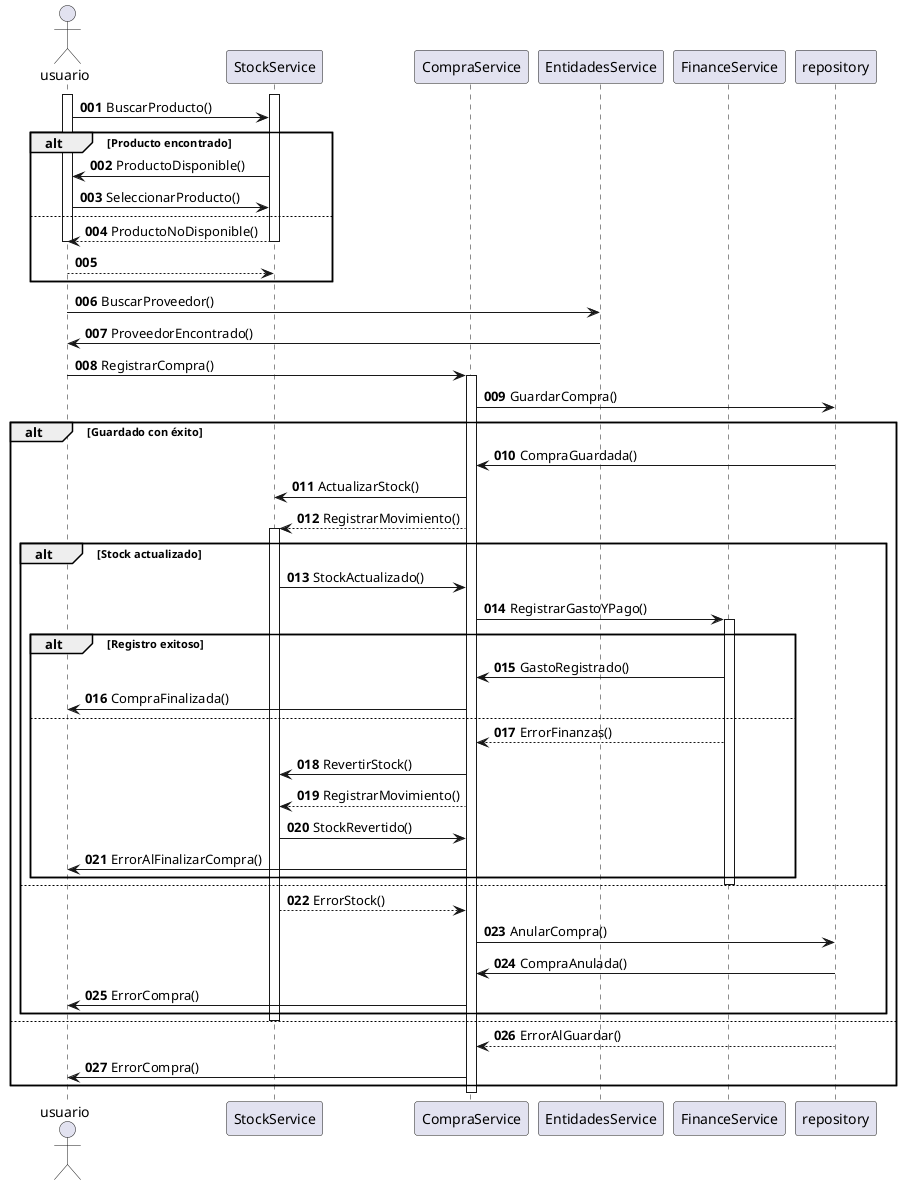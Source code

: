 @startuml

autonumber "<B>000"

actor "usuario" as user
participant "StockService" as inventario
participant "CompraService" as compras
participant "EntidadesService" as entidades
participant "FinanceService" as finanzas
participant "repository" as bd

activate user
activate inventario

user -> inventario: BuscarProducto()
alt Producto encontrado
    inventario -> user: ProductoDisponible()
    user -> inventario: SeleccionarProducto()
else
    inventario --> user: ProductoNoDisponible()
    deactivate inventario
    deactivate user
    return
end

user -> entidades: BuscarProveedor()
entidades -> user: ProveedorEncontrado()
user -> compras: RegistrarCompra()
activate compras

compras -> bd: GuardarCompra()
alt Guardado con éxito
    bd -> compras: CompraGuardada()
    compras -> inventario: ActualizarStock()
    compras --> inventario: RegistrarMovimiento()
    activate inventario

    alt Stock actualizado
        inventario -> compras: StockActualizado()
        compras -> finanzas: RegistrarGastoYPago()
        activate finanzas

        alt Registro exitoso
            finanzas -> compras: GastoRegistrado()
            compras -> user: CompraFinalizada()
        else
            finanzas --> compras: ErrorFinanzas()
            compras -> inventario: RevertirStock()
            compras --> inventario: RegistrarMovimiento()
            inventario -> compras: StockRevertido()
            compras -> user: ErrorAlFinalizarCompra()
        end
        deactivate finanzas
    else
        inventario --> compras: ErrorStock()
        compras -> bd: AnularCompra()
        bd -> compras: CompraAnulada()
        compras -> user: ErrorCompra()
    end
    deactivate inventario
else
    bd --> compras: ErrorAlGuardar()
    compras -> user: ErrorCompra()
end

deactivate compras
deactivate user

@enduml
